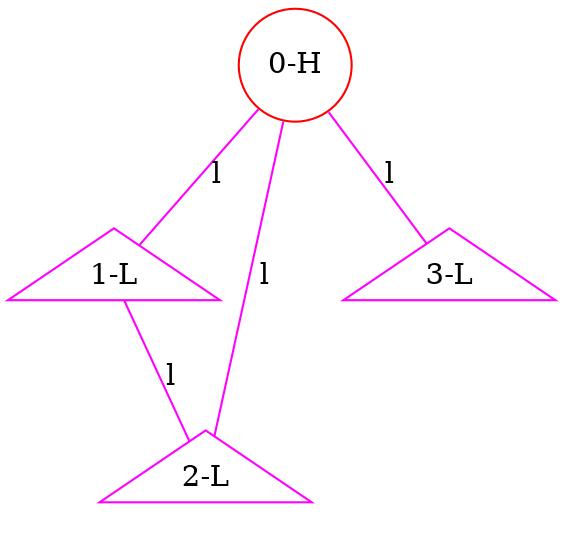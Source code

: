 graph ProteinGraph {
    0 [label="0-H" shape=circle color=red];
    1 [label="1-L" shape=triangle color=magenta];
    2 [label="2-L" shape=triangle color=magenta];
    3 [label="3-L" shape=triangle color=magenta];
    0 -- 1 [label="l" color=magenta];
    0 -- 2 [label="l" color=magenta];
    0 -- 3 [label="l" color=magenta];
    1 -- 2 [label="l" color=magenta];
}
